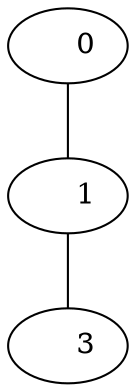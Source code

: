 graph{
     0 [label="    0"];
     0 --     1;
     1 [label="    1"];
     1 --     3;
     3 [label="    3"];
}

